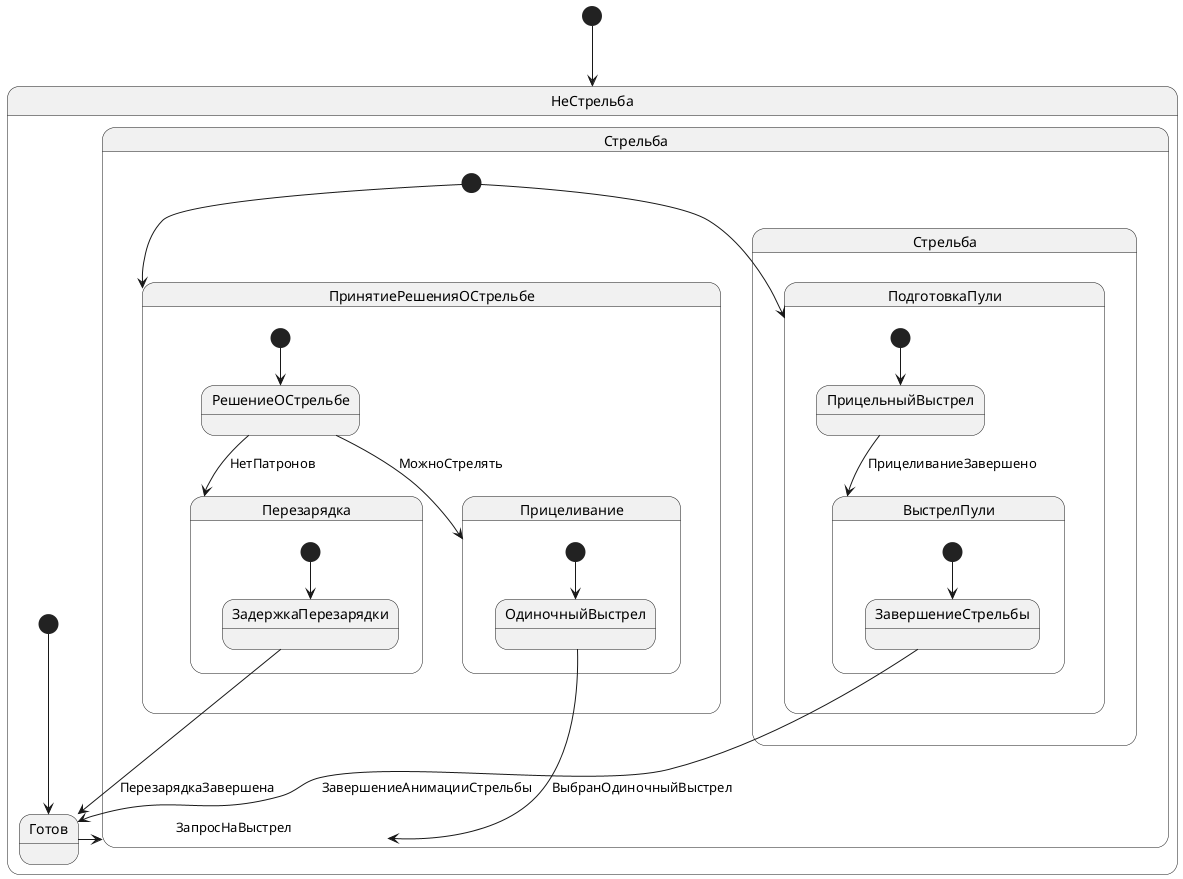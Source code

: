 @startuml
[*] --> НеСтрельба

state НеСтрельба {
  [*] --> Готов
  Готов --> Стрельба : ЗапросНаВыстрел
}

state Стрельба {
  [*] --> ПринятиеРешенияОСтрельбе

  state ПринятиеРешенияОСтрельбе {
    [*] --> РешениеОСтрельбе
    РешениеОСтрельбе --> Прицеливание : МожноСтрелять
    РешениеОСтрельбе --> Перезарядка : НетПатронов

    state Прицеливание {
      [*] --> ОдиночныйВыстрел
      ОдиночныйВыстрел --> Стрельба : ВыбранОдиночныйВыстрел
    }

    state Перезарядка {
      [*] --> ЗадержкаПерезарядки
      ЗадержкаПерезарядки --> Готов : ПерезарядкаЗавершена
    }
  }

  state Стрельба {
    [*] --> ПодготовкаПули

    state ПодготовкаПули {
      [*] --> ПрицельныйВыстрел
      ПрицельныйВыстрел --> ВыстрелПули : ПрицеливаниеЗавершено
    }

    state ВыстрелПули {
      [*] --> ЗавершениеСтрельбы
      ЗавершениеСтрельбы --> Готов : ЗавершениеАнимацииСтрельбы
    }
  }
}
@enduml
